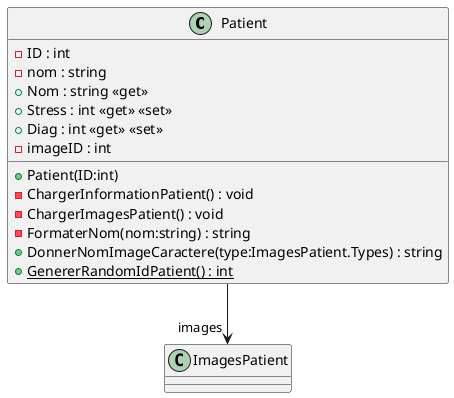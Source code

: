 @startuml
class Patient {
    - ID : int
    - nom : string
    + Nom : string <<get>>
    + Stress : int <<get>> <<set>>
    + Diag : int <<get>> <<set>>
    - imageID : int
    + Patient(ID:int)
    - ChargerInformationPatient() : void
    - ChargerImagesPatient() : void
    - FormaterNom(nom:string) : string
    + DonnerNomImageCaractere(type:ImagesPatient.Types) : string
    + {static} GenererRandomIdPatient() : int
}
Patient --> "images" ImagesPatient
@enduml
